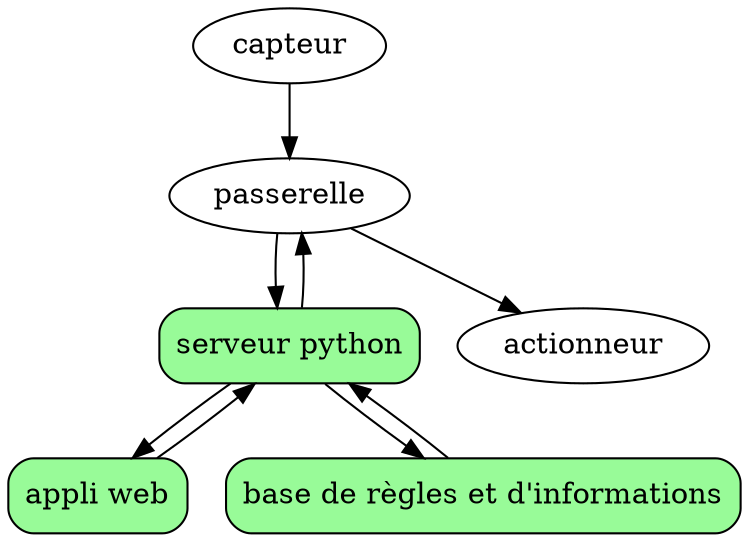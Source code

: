digraph architecture{
    
    passerelle -> serv
    serv -> passerelle
    serv -> app
    app -> serv
    base -> serv
    serv -> base
    capteur -> passerelle
    passerelle -> actionneur
  serv [label="serveur python",shape=box,fillcolor="palegreen",style="filled,rounded"];
  app [label="appli web",shape=box,fillcolor="palegreen",style="filled,rounded"];
  base [label="base de règles et d'informations",shape=box,fillcolor="palegreen",style="filled,rounded"];
}

